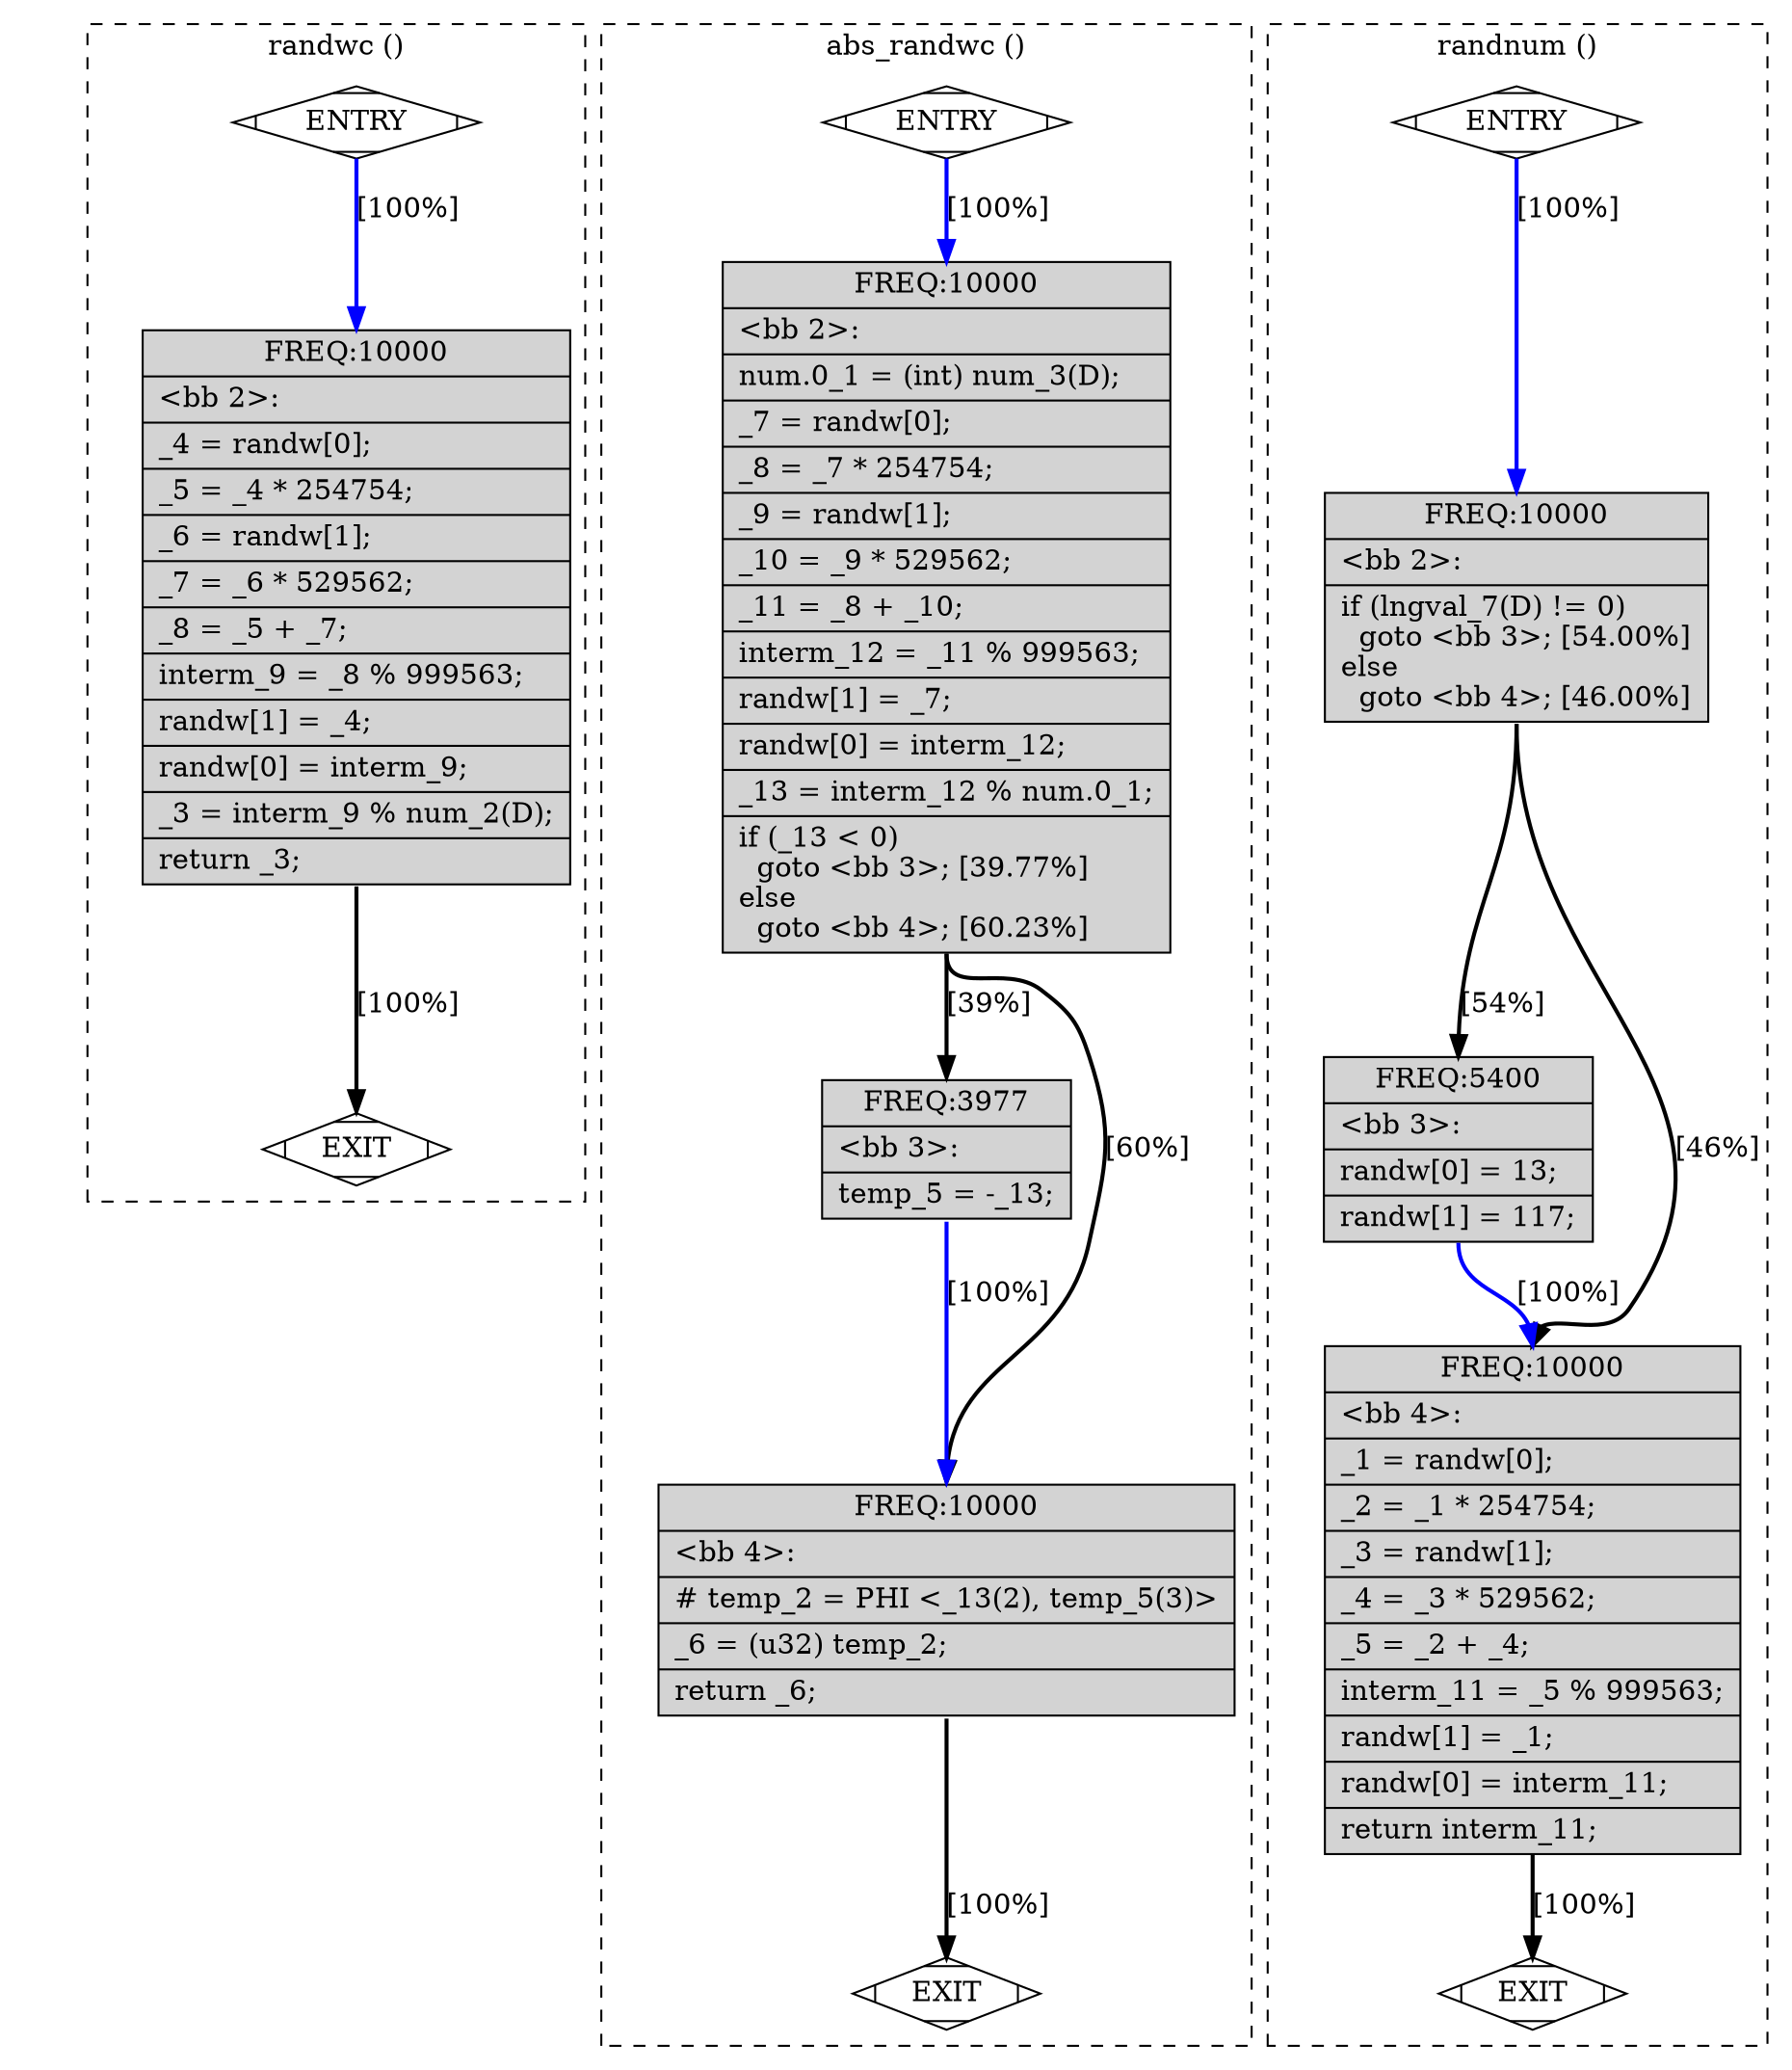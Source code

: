 digraph "misc.c.091t.ccp2" {
overlap=false;
subgraph "cluster_randwc" {
	style="dashed";
	color="black";
	label="randwc ()";
	fn_23_basic_block_0 [shape=Mdiamond,style=filled,fillcolor=white,label="ENTRY"];

	fn_23_basic_block_1 [shape=Mdiamond,style=filled,fillcolor=white,label="EXIT"];

	fn_23_basic_block_2 [shape=record,style=filled,fillcolor=lightgrey,label="{ FREQ:10000 |\<bb\ 2\>:\l\
|_4\ =\ randw[0];\l\
|_5\ =\ _4\ *\ 254754;\l\
|_6\ =\ randw[1];\l\
|_7\ =\ _6\ *\ 529562;\l\
|_8\ =\ _5\ +\ _7;\l\
|interm_9\ =\ _8\ %\ 999563;\l\
|randw[1]\ =\ _4;\l\
|randw[0]\ =\ interm_9;\l\
|_3\ =\ interm_9\ %\ num_2(D);\l\
|return\ _3;\l\
}"];

	fn_23_basic_block_0:s -> fn_23_basic_block_2:n [style="solid,bold",color=blue,weight=100,constraint=true, label="[100%]"];
	fn_23_basic_block_2:s -> fn_23_basic_block_1:n [style="solid,bold",color=black,weight=10,constraint=true, label="[100%]"];
	fn_23_basic_block_0:s -> fn_23_basic_block_1:n [style="invis",constraint=true];
}
subgraph "cluster_abs_randwc" {
	style="dashed";
	color="black";
	label="abs_randwc ()";
	fn_24_basic_block_0 [shape=Mdiamond,style=filled,fillcolor=white,label="ENTRY"];

	fn_24_basic_block_1 [shape=Mdiamond,style=filled,fillcolor=white,label="EXIT"];

	fn_24_basic_block_2 [shape=record,style=filled,fillcolor=lightgrey,label="{ FREQ:10000 |\<bb\ 2\>:\l\
|num.0_1\ =\ (int)\ num_3(D);\l\
|_7\ =\ randw[0];\l\
|_8\ =\ _7\ *\ 254754;\l\
|_9\ =\ randw[1];\l\
|_10\ =\ _9\ *\ 529562;\l\
|_11\ =\ _8\ +\ _10;\l\
|interm_12\ =\ _11\ %\ 999563;\l\
|randw[1]\ =\ _7;\l\
|randw[0]\ =\ interm_12;\l\
|_13\ =\ interm_12\ %\ num.0_1;\l\
|if\ (_13\ \<\ 0)\l\
\ \ goto\ \<bb\ 3\>;\ [39.77%]\l\
else\l\
\ \ goto\ \<bb\ 4\>;\ [60.23%]\l\
}"];

	fn_24_basic_block_3 [shape=record,style=filled,fillcolor=lightgrey,label="{ FREQ:3977 |\<bb\ 3\>:\l\
|temp_5\ =\ -_13;\l\
}"];

	fn_24_basic_block_4 [shape=record,style=filled,fillcolor=lightgrey,label="{ FREQ:10000 |\<bb\ 4\>:\l\
|#\ temp_2\ =\ PHI\ \<_13(2),\ temp_5(3)\>\l\
|_6\ =\ (u32)\ temp_2;\l\
|return\ _6;\l\
}"];

	fn_24_basic_block_0:s -> fn_24_basic_block_2:n [style="solid,bold",color=blue,weight=100,constraint=true, label="[100%]"];
	fn_24_basic_block_2:s -> fn_24_basic_block_3:n [style="solid,bold",color=black,weight=10,constraint=true, label="[39%]"];
	fn_24_basic_block_2:s -> fn_24_basic_block_4:n [style="solid,bold",color=black,weight=10,constraint=true, label="[60%]"];
	fn_24_basic_block_3:s -> fn_24_basic_block_4:n [style="solid,bold",color=blue,weight=100,constraint=true, label="[100%]"];
	fn_24_basic_block_4:s -> fn_24_basic_block_1:n [style="solid,bold",color=black,weight=10,constraint=true, label="[100%]"];
	fn_24_basic_block_0:s -> fn_24_basic_block_1:n [style="invis",constraint=true];
}
subgraph "cluster_randnum" {
	style="dashed";
	color="black";
	label="randnum ()";
	fn_25_basic_block_0 [shape=Mdiamond,style=filled,fillcolor=white,label="ENTRY"];

	fn_25_basic_block_1 [shape=Mdiamond,style=filled,fillcolor=white,label="EXIT"];

	fn_25_basic_block_2 [shape=record,style=filled,fillcolor=lightgrey,label="{ FREQ:10000 |\<bb\ 2\>:\l\
|if\ (lngval_7(D)\ !=\ 0)\l\
\ \ goto\ \<bb\ 3\>;\ [54.00%]\l\
else\l\
\ \ goto\ \<bb\ 4\>;\ [46.00%]\l\
}"];

	fn_25_basic_block_3 [shape=record,style=filled,fillcolor=lightgrey,label="{ FREQ:5400 |\<bb\ 3\>:\l\
|randw[0]\ =\ 13;\l\
|randw[1]\ =\ 117;\l\
}"];

	fn_25_basic_block_4 [shape=record,style=filled,fillcolor=lightgrey,label="{ FREQ:10000 |\<bb\ 4\>:\l\
|_1\ =\ randw[0];\l\
|_2\ =\ _1\ *\ 254754;\l\
|_3\ =\ randw[1];\l\
|_4\ =\ _3\ *\ 529562;\l\
|_5\ =\ _2\ +\ _4;\l\
|interm_11\ =\ _5\ %\ 999563;\l\
|randw[1]\ =\ _1;\l\
|randw[0]\ =\ interm_11;\l\
|return\ interm_11;\l\
}"];

	fn_25_basic_block_0:s -> fn_25_basic_block_2:n [style="solid,bold",color=blue,weight=100,constraint=true, label="[100%]"];
	fn_25_basic_block_2:s -> fn_25_basic_block_3:n [style="solid,bold",color=black,weight=10,constraint=true, label="[54%]"];
	fn_25_basic_block_2:s -> fn_25_basic_block_4:n [style="solid,bold",color=black,weight=10,constraint=true, label="[46%]"];
	fn_25_basic_block_3:s -> fn_25_basic_block_4:n [style="solid,bold",color=blue,weight=100,constraint=true, label="[100%]"];
	fn_25_basic_block_4:s -> fn_25_basic_block_1:n [style="solid,bold",color=black,weight=10,constraint=true, label="[100%]"];
	fn_25_basic_block_0:s -> fn_25_basic_block_1:n [style="invis",constraint=true];
}
}
